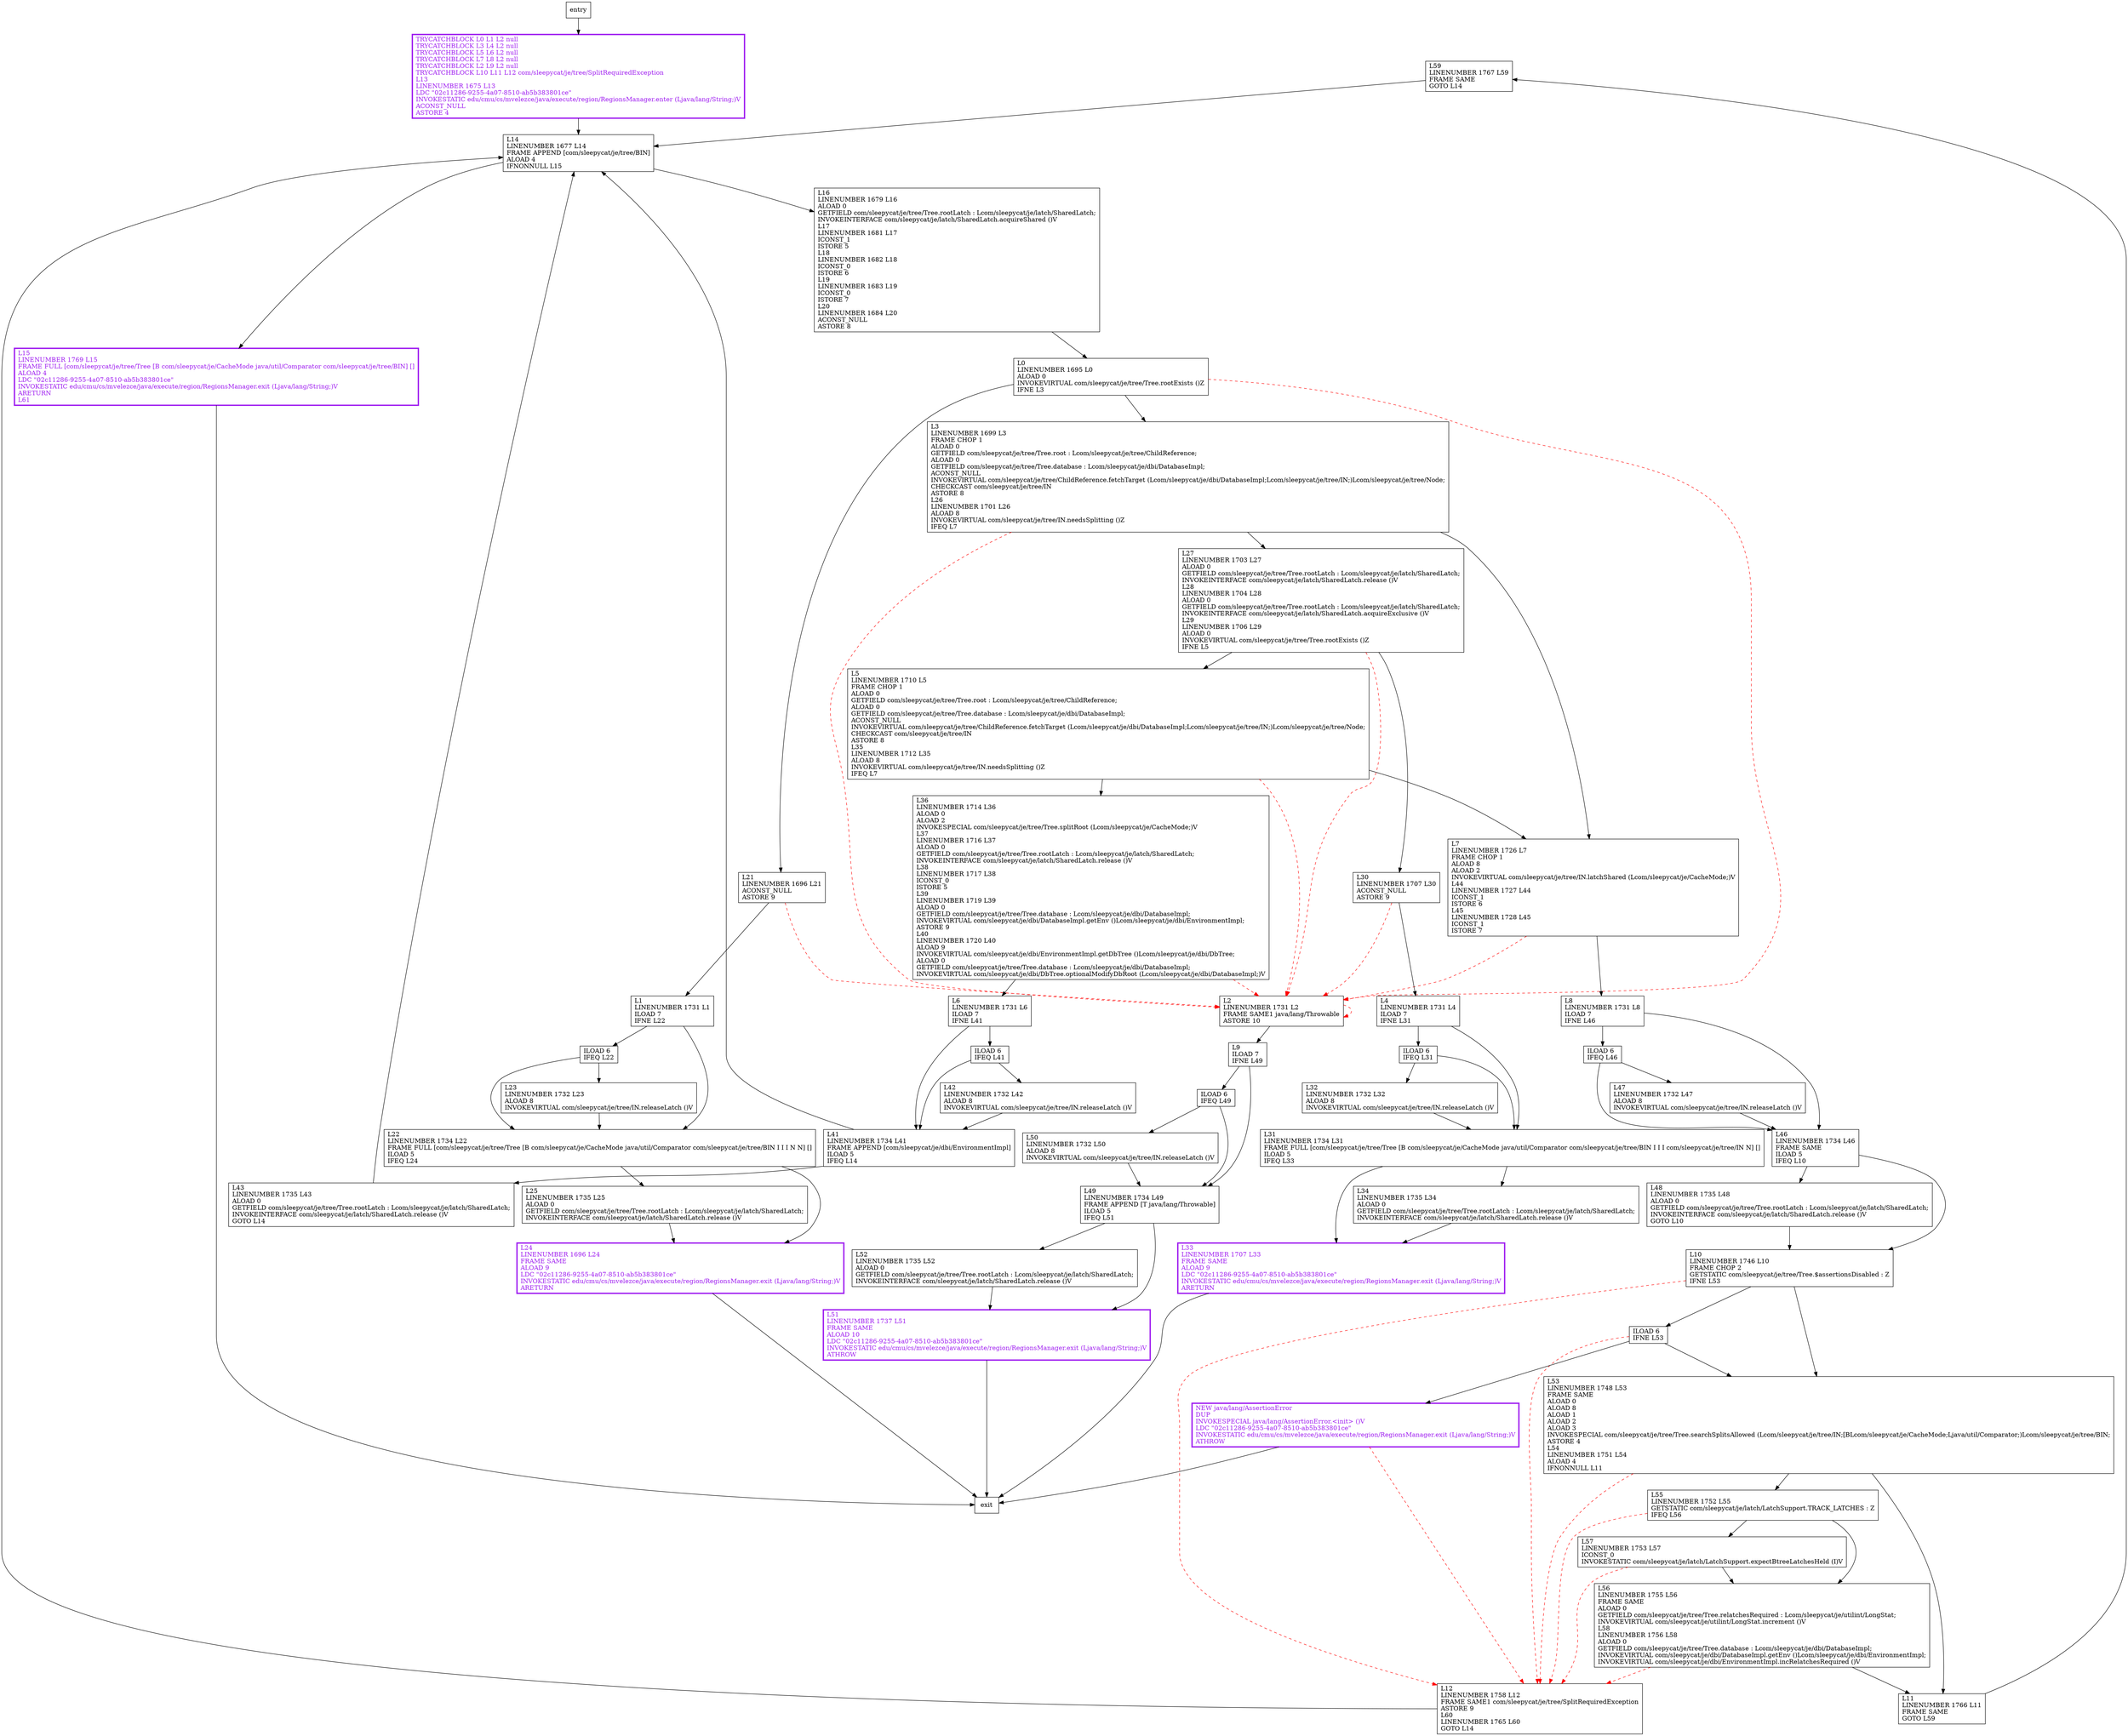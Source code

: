 digraph searchSplitsAllowed {
node [shape=record];
1228969383 [label="L59\lLINENUMBER 1767 L59\lFRAME SAME\lGOTO L14\l"];
569504465 [label="L3\lLINENUMBER 1699 L3\lFRAME CHOP 1\lALOAD 0\lGETFIELD com/sleepycat/je/tree/Tree.root : Lcom/sleepycat/je/tree/ChildReference;\lALOAD 0\lGETFIELD com/sleepycat/je/tree/Tree.database : Lcom/sleepycat/je/dbi/DatabaseImpl;\lACONST_NULL\lINVOKEVIRTUAL com/sleepycat/je/tree/ChildReference.fetchTarget (Lcom/sleepycat/je/dbi/DatabaseImpl;Lcom/sleepycat/je/tree/IN;)Lcom/sleepycat/je/tree/Node;\lCHECKCAST com/sleepycat/je/tree/IN\lASTORE 8\lL26\lLINENUMBER 1701 L26\lALOAD 8\lINVOKEVIRTUAL com/sleepycat/je/tree/IN.needsSplitting ()Z\lIFEQ L7\l"];
1145643798 [label="L9\lILOAD 7\lIFNE L49\l"];
2100649215 [label="L34\lLINENUMBER 1735 L34\lALOAD 0\lGETFIELD com/sleepycat/je/tree/Tree.rootLatch : Lcom/sleepycat/je/latch/SharedLatch;\lINVOKEINTERFACE com/sleepycat/je/latch/SharedLatch.release ()V\l"];
823879442 [label="L31\lLINENUMBER 1734 L31\lFRAME FULL [com/sleepycat/je/tree/Tree [B com/sleepycat/je/CacheMode java/util/Comparator com/sleepycat/je/tree/BIN I I I com/sleepycat/je/tree/IN N] []\lILOAD 5\lIFEQ L33\l"];
1496459656 [label="L46\lLINENUMBER 1734 L46\lFRAME SAME\lILOAD 5\lIFEQ L10\l"];
603307994 [label="L23\lLINENUMBER 1732 L23\lALOAD 8\lINVOKEVIRTUAL com/sleepycat/je/tree/IN.releaseLatch ()V\l"];
717195336 [label="L14\lLINENUMBER 1677 L14\lFRAME APPEND [com/sleepycat/je/tree/BIN]\lALOAD 4\lIFNONNULL L15\l"];
892259545 [label="L55\lLINENUMBER 1752 L55\lGETSTATIC com/sleepycat/je/latch/LatchSupport.TRACK_LATCHES : Z\lIFEQ L56\l"];
892968907 [label="ILOAD 6\lIFEQ L49\l"];
44175892 [label="L50\lLINENUMBER 1732 L50\lALOAD 8\lINVOKEVIRTUAL com/sleepycat/je/tree/IN.releaseLatch ()V\l"];
1592095202 [label="L25\lLINENUMBER 1735 L25\lALOAD 0\lGETFIELD com/sleepycat/je/tree/Tree.rootLatch : Lcom/sleepycat/je/latch/SharedLatch;\lINVOKEINTERFACE com/sleepycat/je/latch/SharedLatch.release ()V\l"];
654110872 [label="L43\lLINENUMBER 1735 L43\lALOAD 0\lGETFIELD com/sleepycat/je/tree/Tree.rootLatch : Lcom/sleepycat/je/latch/SharedLatch;\lINVOKEINTERFACE com/sleepycat/je/latch/SharedLatch.release ()V\lGOTO L14\l"];
1790627791 [label="L7\lLINENUMBER 1726 L7\lFRAME CHOP 1\lALOAD 8\lALOAD 2\lINVOKEVIRTUAL com/sleepycat/je/tree/IN.latchShared (Lcom/sleepycat/je/CacheMode;)V\lL44\lLINENUMBER 1727 L44\lICONST_1\lISTORE 6\lL45\lLINENUMBER 1728 L45\lICONST_1\lISTORE 7\l"];
201718813 [label="L16\lLINENUMBER 1679 L16\lALOAD 0\lGETFIELD com/sleepycat/je/tree/Tree.rootLatch : Lcom/sleepycat/je/latch/SharedLatch;\lINVOKEINTERFACE com/sleepycat/je/latch/SharedLatch.acquireShared ()V\lL17\lLINENUMBER 1681 L17\lICONST_1\lISTORE 5\lL18\lLINENUMBER 1682 L18\lICONST_0\lISTORE 6\lL19\lLINENUMBER 1683 L19\lICONST_0\lISTORE 7\lL20\lLINENUMBER 1684 L20\lACONST_NULL\lASTORE 8\l"];
734815990 [label="L41\lLINENUMBER 1734 L41\lFRAME APPEND [com/sleepycat/je/dbi/EnvironmentImpl]\lILOAD 5\lIFEQ L14\l"];
285286286 [label="ILOAD 6\lIFEQ L46\l"];
1601576580 [label="L0\lLINENUMBER 1695 L0\lALOAD 0\lINVOKEVIRTUAL com/sleepycat/je/tree/Tree.rootExists ()Z\lIFNE L3\l"];
752683185 [label="L49\lLINENUMBER 1734 L49\lFRAME APPEND [T java/lang/Throwable]\lILOAD 5\lIFEQ L51\l"];
900134580 [label="L5\lLINENUMBER 1710 L5\lFRAME CHOP 1\lALOAD 0\lGETFIELD com/sleepycat/je/tree/Tree.root : Lcom/sleepycat/je/tree/ChildReference;\lALOAD 0\lGETFIELD com/sleepycat/je/tree/Tree.database : Lcom/sleepycat/je/dbi/DatabaseImpl;\lACONST_NULL\lINVOKEVIRTUAL com/sleepycat/je/tree/ChildReference.fetchTarget (Lcom/sleepycat/je/dbi/DatabaseImpl;Lcom/sleepycat/je/tree/IN;)Lcom/sleepycat/je/tree/Node;\lCHECKCAST com/sleepycat/je/tree/IN\lASTORE 8\lL35\lLINENUMBER 1712 L35\lALOAD 8\lINVOKEVIRTUAL com/sleepycat/je/tree/IN.needsSplitting ()Z\lIFEQ L7\l"];
1693127629 [label="L48\lLINENUMBER 1735 L48\lALOAD 0\lGETFIELD com/sleepycat/je/tree/Tree.rootLatch : Lcom/sleepycat/je/latch/SharedLatch;\lINVOKEINTERFACE com/sleepycat/je/latch/SharedLatch.release ()V\lGOTO L10\l"];
494891437 [label="L22\lLINENUMBER 1734 L22\lFRAME FULL [com/sleepycat/je/tree/Tree [B com/sleepycat/je/CacheMode java/util/Comparator com/sleepycat/je/tree/BIN I I I N N] []\lILOAD 5\lIFEQ L24\l"];
1430085937 [label="L15\lLINENUMBER 1769 L15\lFRAME FULL [com/sleepycat/je/tree/Tree [B com/sleepycat/je/CacheMode java/util/Comparator com/sleepycat/je/tree/BIN] []\lALOAD 4\lLDC \"02c11286-9255-4a07-8510-ab5b383801ce\"\lINVOKESTATIC edu/cmu/cs/mvelezce/java/execute/region/RegionsManager.exit (Ljava/lang/String;)V\lARETURN\lL61\l"];
660823585 [label="L12\lLINENUMBER 1758 L12\lFRAME SAME1 com/sleepycat/je/tree/SplitRequiredException\lASTORE 9\lL60\lLINENUMBER 1765 L60\lGOTO L14\l"];
287939735 [label="L53\lLINENUMBER 1748 L53\lFRAME SAME\lALOAD 0\lALOAD 8\lALOAD 1\lALOAD 2\lALOAD 3\lINVOKESPECIAL com/sleepycat/je/tree/Tree.searchSplitsAllowed (Lcom/sleepycat/je/tree/IN;[BLcom/sleepycat/je/CacheMode;Ljava/util/Comparator;)Lcom/sleepycat/je/tree/BIN;\lASTORE 4\lL54\lLINENUMBER 1751 L54\lALOAD 4\lIFNONNULL L11\l"];
1105679574 [label="L1\lLINENUMBER 1731 L1\lILOAD 7\lIFNE L22\l"];
1746055137 [label="L21\lLINENUMBER 1696 L21\lACONST_NULL\lASTORE 9\l"];
739633090 [label="L24\lLINENUMBER 1696 L24\lFRAME SAME\lALOAD 9\lLDC \"02c11286-9255-4a07-8510-ab5b383801ce\"\lINVOKESTATIC edu/cmu/cs/mvelezce/java/execute/region/RegionsManager.exit (Ljava/lang/String;)V\lARETURN\l"];
1817423604 [label="L2\lLINENUMBER 1731 L2\lFRAME SAME1 java/lang/Throwable\lASTORE 10\l"];
1043957603 [label="ILOAD 6\lIFEQ L22\l"];
819963393 [label="TRYCATCHBLOCK L0 L1 L2 null\lTRYCATCHBLOCK L3 L4 L2 null\lTRYCATCHBLOCK L5 L6 L2 null\lTRYCATCHBLOCK L7 L8 L2 null\lTRYCATCHBLOCK L2 L9 L2 null\lTRYCATCHBLOCK L10 L11 L12 com/sleepycat/je/tree/SplitRequiredException\lL13\lLINENUMBER 1675 L13\lLDC \"02c11286-9255-4a07-8510-ab5b383801ce\"\lINVOKESTATIC edu/cmu/cs/mvelezce/java/execute/region/RegionsManager.enter (Ljava/lang/String;)V\lACONST_NULL\lASTORE 4\l"];
842251524 [label="ILOAD 6\lIFEQ L31\l"];
1486152883 [label="ILOAD 6\lIFEQ L41\l"];
402430693 [label="L33\lLINENUMBER 1707 L33\lFRAME SAME\lALOAD 9\lLDC \"02c11286-9255-4a07-8510-ab5b383801ce\"\lINVOKESTATIC edu/cmu/cs/mvelezce/java/execute/region/RegionsManager.exit (Ljava/lang/String;)V\lARETURN\l"];
1379997120 [label="L36\lLINENUMBER 1714 L36\lALOAD 0\lALOAD 2\lINVOKESPECIAL com/sleepycat/je/tree/Tree.splitRoot (Lcom/sleepycat/je/CacheMode;)V\lL37\lLINENUMBER 1716 L37\lALOAD 0\lGETFIELD com/sleepycat/je/tree/Tree.rootLatch : Lcom/sleepycat/je/latch/SharedLatch;\lINVOKEINTERFACE com/sleepycat/je/latch/SharedLatch.release ()V\lL38\lLINENUMBER 1717 L38\lICONST_0\lISTORE 5\lL39\lLINENUMBER 1719 L39\lALOAD 0\lGETFIELD com/sleepycat/je/tree/Tree.database : Lcom/sleepycat/je/dbi/DatabaseImpl;\lINVOKEVIRTUAL com/sleepycat/je/dbi/DatabaseImpl.getEnv ()Lcom/sleepycat/je/dbi/EnvironmentImpl;\lASTORE 9\lL40\lLINENUMBER 1720 L40\lALOAD 9\lINVOKEVIRTUAL com/sleepycat/je/dbi/EnvironmentImpl.getDbTree ()Lcom/sleepycat/je/dbi/DbTree;\lALOAD 0\lGETFIELD com/sleepycat/je/tree/Tree.database : Lcom/sleepycat/je/dbi/DatabaseImpl;\lINVOKEVIRTUAL com/sleepycat/je/dbi/DbTree.optionalModifyDbRoot (Lcom/sleepycat/je/dbi/DatabaseImpl;)V\l"];
584017345 [label="L11\lLINENUMBER 1766 L11\lFRAME SAME\lGOTO L59\l"];
1318869589 [label="L4\lLINENUMBER 1731 L4\lILOAD 7\lIFNE L31\l"];
1249974772 [label="L27\lLINENUMBER 1703 L27\lALOAD 0\lGETFIELD com/sleepycat/je/tree/Tree.rootLatch : Lcom/sleepycat/je/latch/SharedLatch;\lINVOKEINTERFACE com/sleepycat/je/latch/SharedLatch.release ()V\lL28\lLINENUMBER 1704 L28\lALOAD 0\lGETFIELD com/sleepycat/je/tree/Tree.rootLatch : Lcom/sleepycat/je/latch/SharedLatch;\lINVOKEINTERFACE com/sleepycat/je/latch/SharedLatch.acquireExclusive ()V\lL29\lLINENUMBER 1706 L29\lALOAD 0\lINVOKEVIRTUAL com/sleepycat/je/tree/Tree.rootExists ()Z\lIFNE L5\l"];
2000924408 [label="NEW java/lang/AssertionError\lDUP\lINVOKESPECIAL java/lang/AssertionError.\<init\> ()V\lLDC \"02c11286-9255-4a07-8510-ab5b383801ce\"\lINVOKESTATIC edu/cmu/cs/mvelezce/java/execute/region/RegionsManager.exit (Ljava/lang/String;)V\lATHROW\l"];
515315055 [label="L10\lLINENUMBER 1746 L10\lFRAME CHOP 2\lGETSTATIC com/sleepycat/je/tree/Tree.$assertionsDisabled : Z\lIFNE L53\l"];
1156831994 [label="L6\lLINENUMBER 1731 L6\lILOAD 7\lIFNE L41\l"];
59313216 [label="ILOAD 6\lIFNE L53\l"];
1055591670 [label="L51\lLINENUMBER 1737 L51\lFRAME SAME\lALOAD 10\lLDC \"02c11286-9255-4a07-8510-ab5b383801ce\"\lINVOKESTATIC edu/cmu/cs/mvelezce/java/execute/region/RegionsManager.exit (Ljava/lang/String;)V\lATHROW\l"];
1891585039 [label="L32\lLINENUMBER 1732 L32\lALOAD 8\lINVOKEVIRTUAL com/sleepycat/je/tree/IN.releaseLatch ()V\l"];
2093549012 [label="L42\lLINENUMBER 1732 L42\lALOAD 8\lINVOKEVIRTUAL com/sleepycat/je/tree/IN.releaseLatch ()V\l"];
2114858288 [label="L57\lLINENUMBER 1753 L57\lICONST_0\lINVOKESTATIC com/sleepycat/je/latch/LatchSupport.expectBtreeLatchesHeld (I)V\l"];
634544095 [label="L47\lLINENUMBER 1732 L47\lALOAD 8\lINVOKEVIRTUAL com/sleepycat/je/tree/IN.releaseLatch ()V\l"];
2058814234 [label="L52\lLINENUMBER 1735 L52\lALOAD 0\lGETFIELD com/sleepycat/je/tree/Tree.rootLatch : Lcom/sleepycat/je/latch/SharedLatch;\lINVOKEINTERFACE com/sleepycat/je/latch/SharedLatch.release ()V\l"];
597613378 [label="L56\lLINENUMBER 1755 L56\lFRAME SAME\lALOAD 0\lGETFIELD com/sleepycat/je/tree/Tree.relatchesRequired : Lcom/sleepycat/je/utilint/LongStat;\lINVOKEVIRTUAL com/sleepycat/je/utilint/LongStat.increment ()V\lL58\lLINENUMBER 1756 L58\lALOAD 0\lGETFIELD com/sleepycat/je/tree/Tree.database : Lcom/sleepycat/je/dbi/DatabaseImpl;\lINVOKEVIRTUAL com/sleepycat/je/dbi/DatabaseImpl.getEnv ()Lcom/sleepycat/je/dbi/EnvironmentImpl;\lINVOKEVIRTUAL com/sleepycat/je/dbi/EnvironmentImpl.incRelatchesRequired ()V\l"];
1180204607 [label="L8\lLINENUMBER 1731 L8\lILOAD 7\lIFNE L46\l"];
1141138449 [label="L30\lLINENUMBER 1707 L30\lACONST_NULL\lASTORE 9\l"];
entry;
exit;
1228969383 -> 717195336
569504465 -> 1790627791
569504465 -> 1249974772
569504465 -> 1817423604 [style=dashed, color=red]
1145643798 -> 892968907
1145643798 -> 752683185
2100649215 -> 402430693
823879442 -> 402430693
823879442 -> 2100649215
1496459656 -> 1693127629
1496459656 -> 515315055
603307994 -> 494891437
717195336 -> 201718813
717195336 -> 1430085937
892259545 -> 660823585 [style=dashed, color=red]
892259545 -> 2114858288
892259545 -> 597613378
892968907 -> 44175892
892968907 -> 752683185
44175892 -> 752683185
1592095202 -> 739633090
654110872 -> 717195336
1790627791 -> 1817423604 [style=dashed, color=red]
1790627791 -> 1180204607
201718813 -> 1601576580
734815990 -> 654110872
734815990 -> 717195336
285286286 -> 1496459656
285286286 -> 634544095
1601576580 -> 1746055137
1601576580 -> 569504465
1601576580 -> 1817423604 [style=dashed, color=red]
752683185 -> 1055591670
752683185 -> 2058814234
900134580 -> 1790627791
900134580 -> 1379997120
900134580 -> 1817423604 [style=dashed, color=red]
1693127629 -> 515315055
entry -> 819963393
494891437 -> 739633090
494891437 -> 1592095202
1430085937 -> exit
660823585 -> 717195336
287939735 -> 660823585 [style=dashed, color=red]
287939735 -> 584017345
287939735 -> 892259545
1105679574 -> 494891437
1105679574 -> 1043957603
1746055137 -> 1817423604 [style=dashed, color=red]
1746055137 -> 1105679574
739633090 -> exit
1817423604 -> 1817423604 [style=dashed, color=red]
1817423604 -> 1145643798
1043957603 -> 494891437
1043957603 -> 603307994
819963393 -> 717195336
842251524 -> 823879442
842251524 -> 1891585039
1486152883 -> 734815990
1486152883 -> 2093549012
402430693 -> exit
1379997120 -> 1156831994
1379997120 -> 1817423604 [style=dashed, color=red]
584017345 -> 1228969383
1318869589 -> 823879442
1318869589 -> 842251524
1249974772 -> 900134580
1249974772 -> 1817423604 [style=dashed, color=red]
1249974772 -> 1141138449
2000924408 -> exit
2000924408 -> 660823585 [style=dashed, color=red]
515315055 -> 59313216
515315055 -> 287939735
515315055 -> 660823585 [style=dashed, color=red]
1156831994 -> 1486152883
1156831994 -> 734815990
59313216 -> 2000924408
59313216 -> 287939735
59313216 -> 660823585 [style=dashed, color=red]
1055591670 -> exit
1891585039 -> 823879442
2093549012 -> 734815990
2114858288 -> 660823585 [style=dashed, color=red]
2114858288 -> 597613378
634544095 -> 1496459656
2058814234 -> 1055591670
597613378 -> 660823585 [style=dashed, color=red]
597613378 -> 584017345
1180204607 -> 1496459656
1180204607 -> 285286286
1141138449 -> 1817423604 [style=dashed, color=red]
1141138449 -> 1318869589
739633090[fontcolor="purple", penwidth=3, color="purple"];
1430085937[fontcolor="purple", penwidth=3, color="purple"];
402430693[fontcolor="purple", penwidth=3, color="purple"];
2000924408[fontcolor="purple", penwidth=3, color="purple"];
1055591670[fontcolor="purple", penwidth=3, color="purple"];
819963393[fontcolor="purple", penwidth=3, color="purple"];
}

